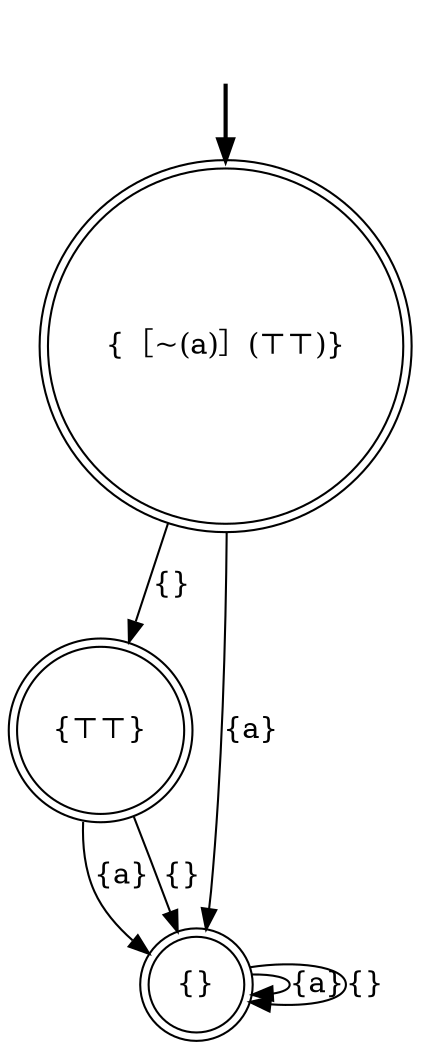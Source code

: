 digraph {
	fake0 [style=invisible]
	"{⊤⊤}" [shape=doublecircle]
	"{［~(a)］(⊤⊤)}" [root=true shape=doublecircle]
	"{}" [shape=doublecircle]
	fake0 -> "{［~(a)］(⊤⊤)}" [style=bold]
	"{［~(a)］(⊤⊤)}" -> "{}" [label="{a}"]
	"{⊤⊤}" -> "{}" [label="{a}"]
	"{［~(a)］(⊤⊤)}" -> "{⊤⊤}" [label="{}"]
	"{}" -> "{}" [label="{a}"]
	"{}" -> "{}" [label="{}"]
	"{⊤⊤}" -> "{}" [label="{}"]
}
